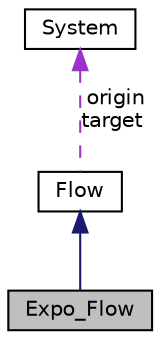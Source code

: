 digraph "Expo_Flow"
{
 // LATEX_PDF_SIZE
  edge [fontname="Helvetica",fontsize="10",labelfontname="Helvetica",labelfontsize="10"];
  node [fontname="Helvetica",fontsize="10",shape=record];
  Node1 [label="Expo_Flow",height=0.2,width=0.4,color="black", fillcolor="grey75", style="filled", fontcolor="black",tooltip="A Class that inherits \"Flow\" implementing the virtual function \"execute\" with a exponential equation."];
  Node2 -> Node1 [dir="back",color="midnightblue",fontsize="10",style="solid",fontname="Helvetica"];
  Node2 [label="Flow",height=0.2,width=0.4,color="black", fillcolor="white", style="filled",URL="$class_flow.html",tooltip="A Flow is a connection between two systems."];
  Node3 -> Node2 [dir="back",color="darkorchid3",fontsize="10",style="dashed",label=" origin\ntarget" ,fontname="Helvetica"];
  Node3 [label="System",height=0.2,width=0.4,color="black", fillcolor="white", style="filled",URL="$class_system.html",tooltip="A System is a stock of energy."];
}
